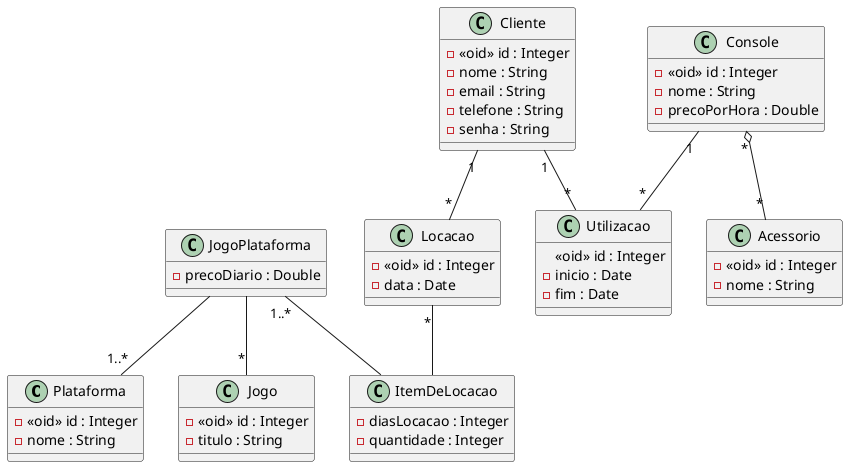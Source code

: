 @startuml
'https://plantuml.com/class-diagram

class Plataforma {
	- <<oid>> id : Integer
	- nome : String
}

class JogoPlataforma {
	- precoDiario : Double
}

class Jogo {
	- <<oid>> id : Integer
	- titulo : String
}

class ItemDeLocacao {
	- diasLocacao : Integer
	- quantidade : Integer
}

class Locacao {
	- <<oid>> id : Integer
	- data : Date
}

class Cliente {
	- <<oid>> id : Integer
	- nome : String
	- email : String
	- telefone : String
	- senha : String
}

class Utilizacao {
	<<oid>> id : Integer
	- inicio : Date
	- fim : Date
}

class Console {
	- <<oid>> id : Integer
	- nome : String
	- precoPorHora : Double
}

class Acessorio {
	- <<oid>> id : Integer
	- nome : String
}

Cliente "1" -- "*" Locacao
Cliente "1" -- "*" Utilizacao
Console "1" -- "*" Utilizacao
Locacao "*" -- ItemDeLocacao
JogoPlataforma "1..*" -- ItemDeLocacao
JogoPlataforma -- "*" Jogo
JogoPlataforma -- "1..*" Plataforma
Console "*" o-- "*" Acessorio

@enduml